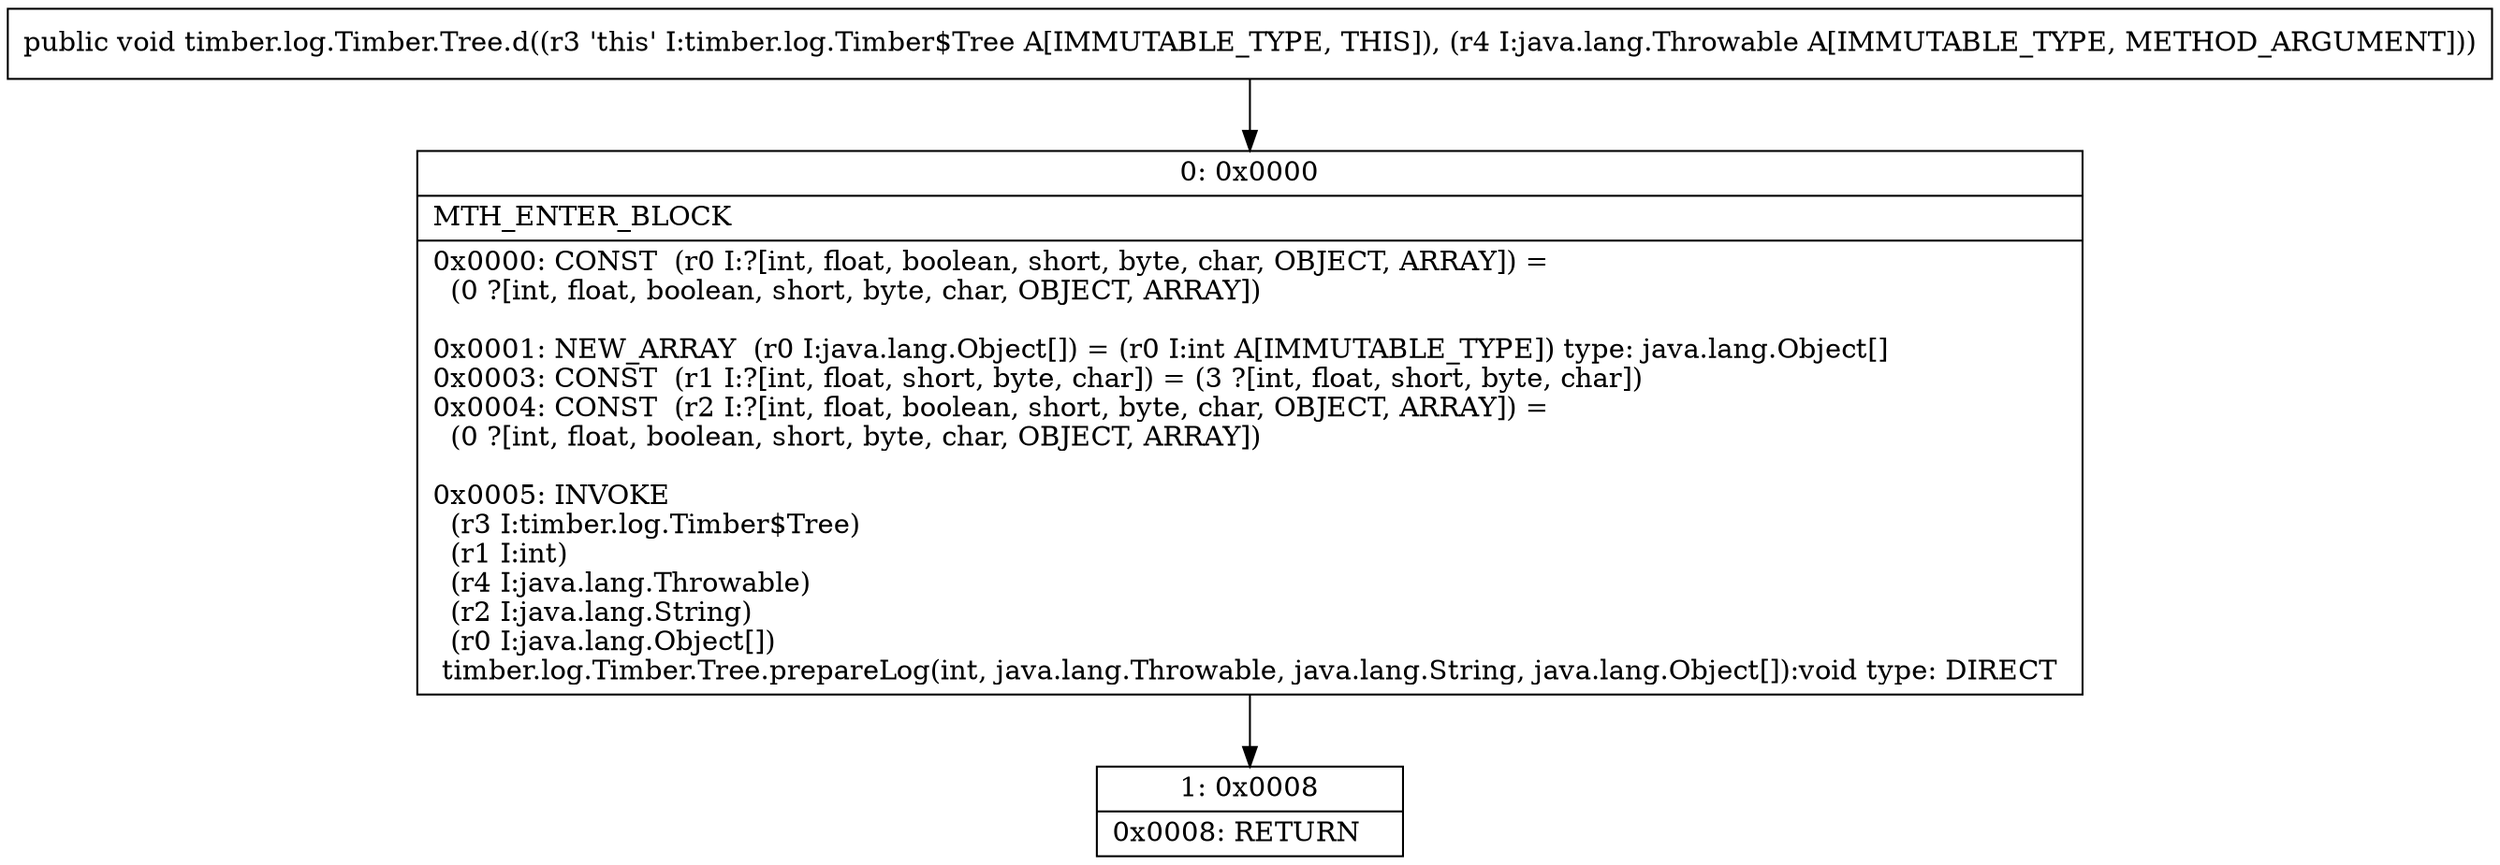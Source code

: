 digraph "CFG fortimber.log.Timber.Tree.d(Ljava\/lang\/Throwable;)V" {
Node_0 [shape=record,label="{0\:\ 0x0000|MTH_ENTER_BLOCK\l|0x0000: CONST  (r0 I:?[int, float, boolean, short, byte, char, OBJECT, ARRAY]) = \l  (0 ?[int, float, boolean, short, byte, char, OBJECT, ARRAY])\l \l0x0001: NEW_ARRAY  (r0 I:java.lang.Object[]) = (r0 I:int A[IMMUTABLE_TYPE]) type: java.lang.Object[] \l0x0003: CONST  (r1 I:?[int, float, short, byte, char]) = (3 ?[int, float, short, byte, char]) \l0x0004: CONST  (r2 I:?[int, float, boolean, short, byte, char, OBJECT, ARRAY]) = \l  (0 ?[int, float, boolean, short, byte, char, OBJECT, ARRAY])\l \l0x0005: INVOKE  \l  (r3 I:timber.log.Timber$Tree)\l  (r1 I:int)\l  (r4 I:java.lang.Throwable)\l  (r2 I:java.lang.String)\l  (r0 I:java.lang.Object[])\l timber.log.Timber.Tree.prepareLog(int, java.lang.Throwable, java.lang.String, java.lang.Object[]):void type: DIRECT \l}"];
Node_1 [shape=record,label="{1\:\ 0x0008|0x0008: RETURN   \l}"];
MethodNode[shape=record,label="{public void timber.log.Timber.Tree.d((r3 'this' I:timber.log.Timber$Tree A[IMMUTABLE_TYPE, THIS]), (r4 I:java.lang.Throwable A[IMMUTABLE_TYPE, METHOD_ARGUMENT])) }"];
MethodNode -> Node_0;
Node_0 -> Node_1;
}

